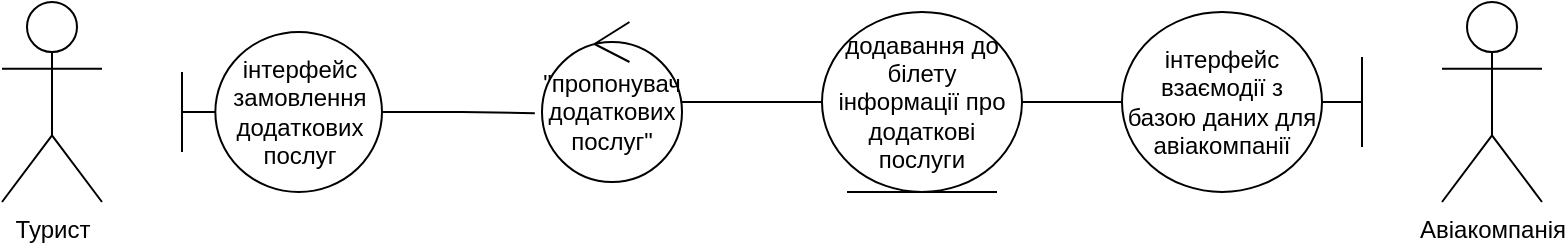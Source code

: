 <mxfile version="14.4.8" type="device"><diagram id="gBCtwN7a-u1wFDeudPJB" name="Page-1"><mxGraphModel dx="840" dy="512" grid="1" gridSize="10" guides="1" tooltips="1" connect="1" arrows="1" fold="1" page="1" pageScale="1" pageWidth="1169" pageHeight="827" math="0" shadow="0"><root><mxCell id="0"/><mxCell id="1" parent="0"/><mxCell id="xj2lc39Upsz4gL7D0C0v-1" value="Турист" style="shape=umlActor;verticalLabelPosition=bottom;verticalAlign=top;html=1;" vertex="1" parent="1"><mxGeometry x="90" y="105" width="50" height="100" as="geometry"/></mxCell><mxCell id="xj2lc39Upsz4gL7D0C0v-8" style="edgeStyle=orthogonalEdgeStyle;rounded=0;orthogonalLoop=1;jettySize=auto;html=1;entryX=-0.051;entryY=0.57;entryDx=0;entryDy=0;entryPerimeter=0;endArrow=none;endFill=0;" edge="1" parent="1" source="xj2lc39Upsz4gL7D0C0v-6" target="xj2lc39Upsz4gL7D0C0v-7"><mxGeometry relative="1" as="geometry"/></mxCell><mxCell id="xj2lc39Upsz4gL7D0C0v-6" value="інтерфейс замовлення додаткових послуг" style="shape=umlBoundary;whiteSpace=wrap;html=1;" vertex="1" parent="1"><mxGeometry x="180" y="120" width="100" height="80" as="geometry"/></mxCell><mxCell id="xj2lc39Upsz4gL7D0C0v-10" style="edgeStyle=orthogonalEdgeStyle;rounded=0;orthogonalLoop=1;jettySize=auto;html=1;entryX=0;entryY=0.5;entryDx=0;entryDy=0;endArrow=none;endFill=0;" edge="1" parent="1" source="xj2lc39Upsz4gL7D0C0v-7" target="xj2lc39Upsz4gL7D0C0v-9"><mxGeometry relative="1" as="geometry"><mxPoint x="490" y="155" as="targetPoint"/></mxGeometry></mxCell><mxCell id="xj2lc39Upsz4gL7D0C0v-7" value="&quot;пропонувач додаткових послуг&quot;" style="ellipse;shape=umlControl;whiteSpace=wrap;html=1;" vertex="1" parent="1"><mxGeometry x="360" y="115" width="70" height="80" as="geometry"/></mxCell><mxCell id="xj2lc39Upsz4gL7D0C0v-12" style="edgeStyle=orthogonalEdgeStyle;rounded=0;orthogonalLoop=1;jettySize=auto;html=1;exitX=1;exitY=0.5;exitDx=0;exitDy=0;endArrow=none;endFill=0;" edge="1" parent="1" source="xj2lc39Upsz4gL7D0C0v-9" target="xj2lc39Upsz4gL7D0C0v-11"><mxGeometry relative="1" as="geometry"/></mxCell><mxCell id="xj2lc39Upsz4gL7D0C0v-9" value="додавання до білету інформації про додаткові послуги" style="ellipse;shape=umlEntity;whiteSpace=wrap;html=1;" vertex="1" parent="1"><mxGeometry x="500" y="110" width="100" height="90" as="geometry"/></mxCell><mxCell id="xj2lc39Upsz4gL7D0C0v-11" value="інтерфейс взаємодії з базою даних для авіакомпанії" style="shape=umlBoundary;whiteSpace=wrap;html=1;direction=west;" vertex="1" parent="1"><mxGeometry x="650" y="110" width="120" height="90" as="geometry"/></mxCell><mxCell id="xj2lc39Upsz4gL7D0C0v-13" value="Авіакомпанія" style="shape=umlActor;verticalLabelPosition=bottom;verticalAlign=top;html=1;" vertex="1" parent="1"><mxGeometry x="810" y="105" width="50" height="100" as="geometry"/></mxCell></root></mxGraphModel></diagram></mxfile>